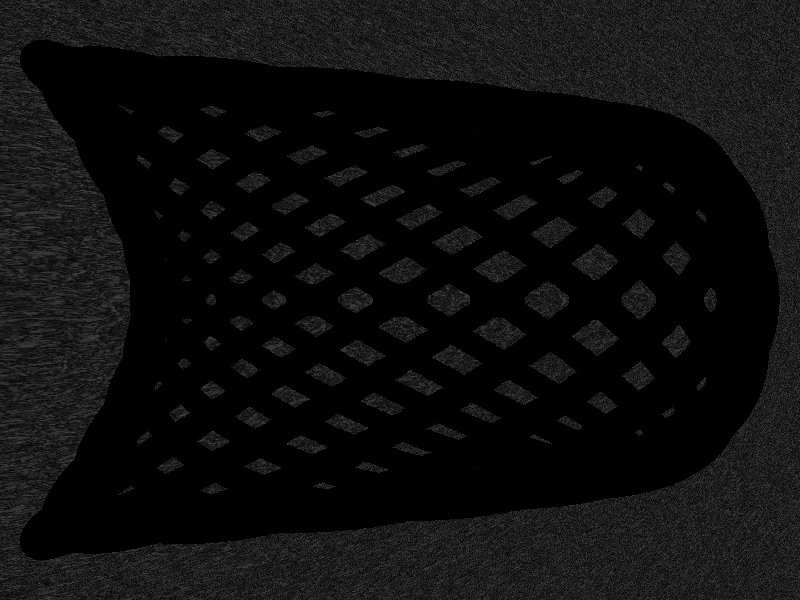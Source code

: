 /////////////////////////////////////////////
//
//     ~~ [ Woven Sines ] ~~
//        version 2 out of 2
//
//  by Michael Scharrer
//  https://mscharrer.net
//
// CC-BY-4.0 license
// https://creativecommons.org/licenses/by/4.0/
//
/////////////////////////////////////////////

#version 3.6;

global_settings {
  max_trace_level 20
  //assumed_gamma 1.5
} 

camera{
  right x*image_width/image_height
  location <0,0,-25>
  look_at <0,0,0>
}

light_source{
  2*<0,0,-11>
  color rgb 1
}

#macro blobTex(reflectionColor)
  pigment{
    color rgb 0
  }
  finish{
    reflection reflectionColor
  }
#end

blob{
  #declare i=0;
  #while(i<2*2*pi)
    #declare xPos = sin(11*i);
    #declare yPos = sin(10*i);
    #declare zPos = sin(9*i);
    sphere{
      3.5*<3*xPos,2*yPos,zPos>
      0.7
      1
    }
    //#declare i = i+0.004;
    #declare i = i+0.004;
  #end
  translate <0,0,-4>
  no_shadow
  /*texture{
    gradient z
    texture_map{
      [-1 blobTex(<1,.95,.8>)]
      [1 blobTex(<.9,.9,.9>)]
    }
  }*/
  blobTex(<1,.95,.8>)
}

#declare pigm = function{
  pattern {
    granite
    turbulence 1
    scale 0.3
  }
}

plane{
  z 0
  pigment{
    function{
      0.3*pigm(3*x+4*pow(1.05,-x)+2.5*sqrt(pow(x-15,2)+pow(y,2)),y/2,1)
    }
  }
  finish{
    reflection 0.5
  }
  normal{
    bumps 0.01
    scale 0.01
  }
}

plane{-z 30
  pigment{
    granite
    color_map{
      [0 rgb 0]
      [1 rgb <.9,.9,1.2>]
    }
    turbulence 1
    scale 0.1
  }
  finish{
    reflection <0.5,0.5,0.55>
  }
  normal{
    bumps 0.001
    scale 0.1
  }
}
